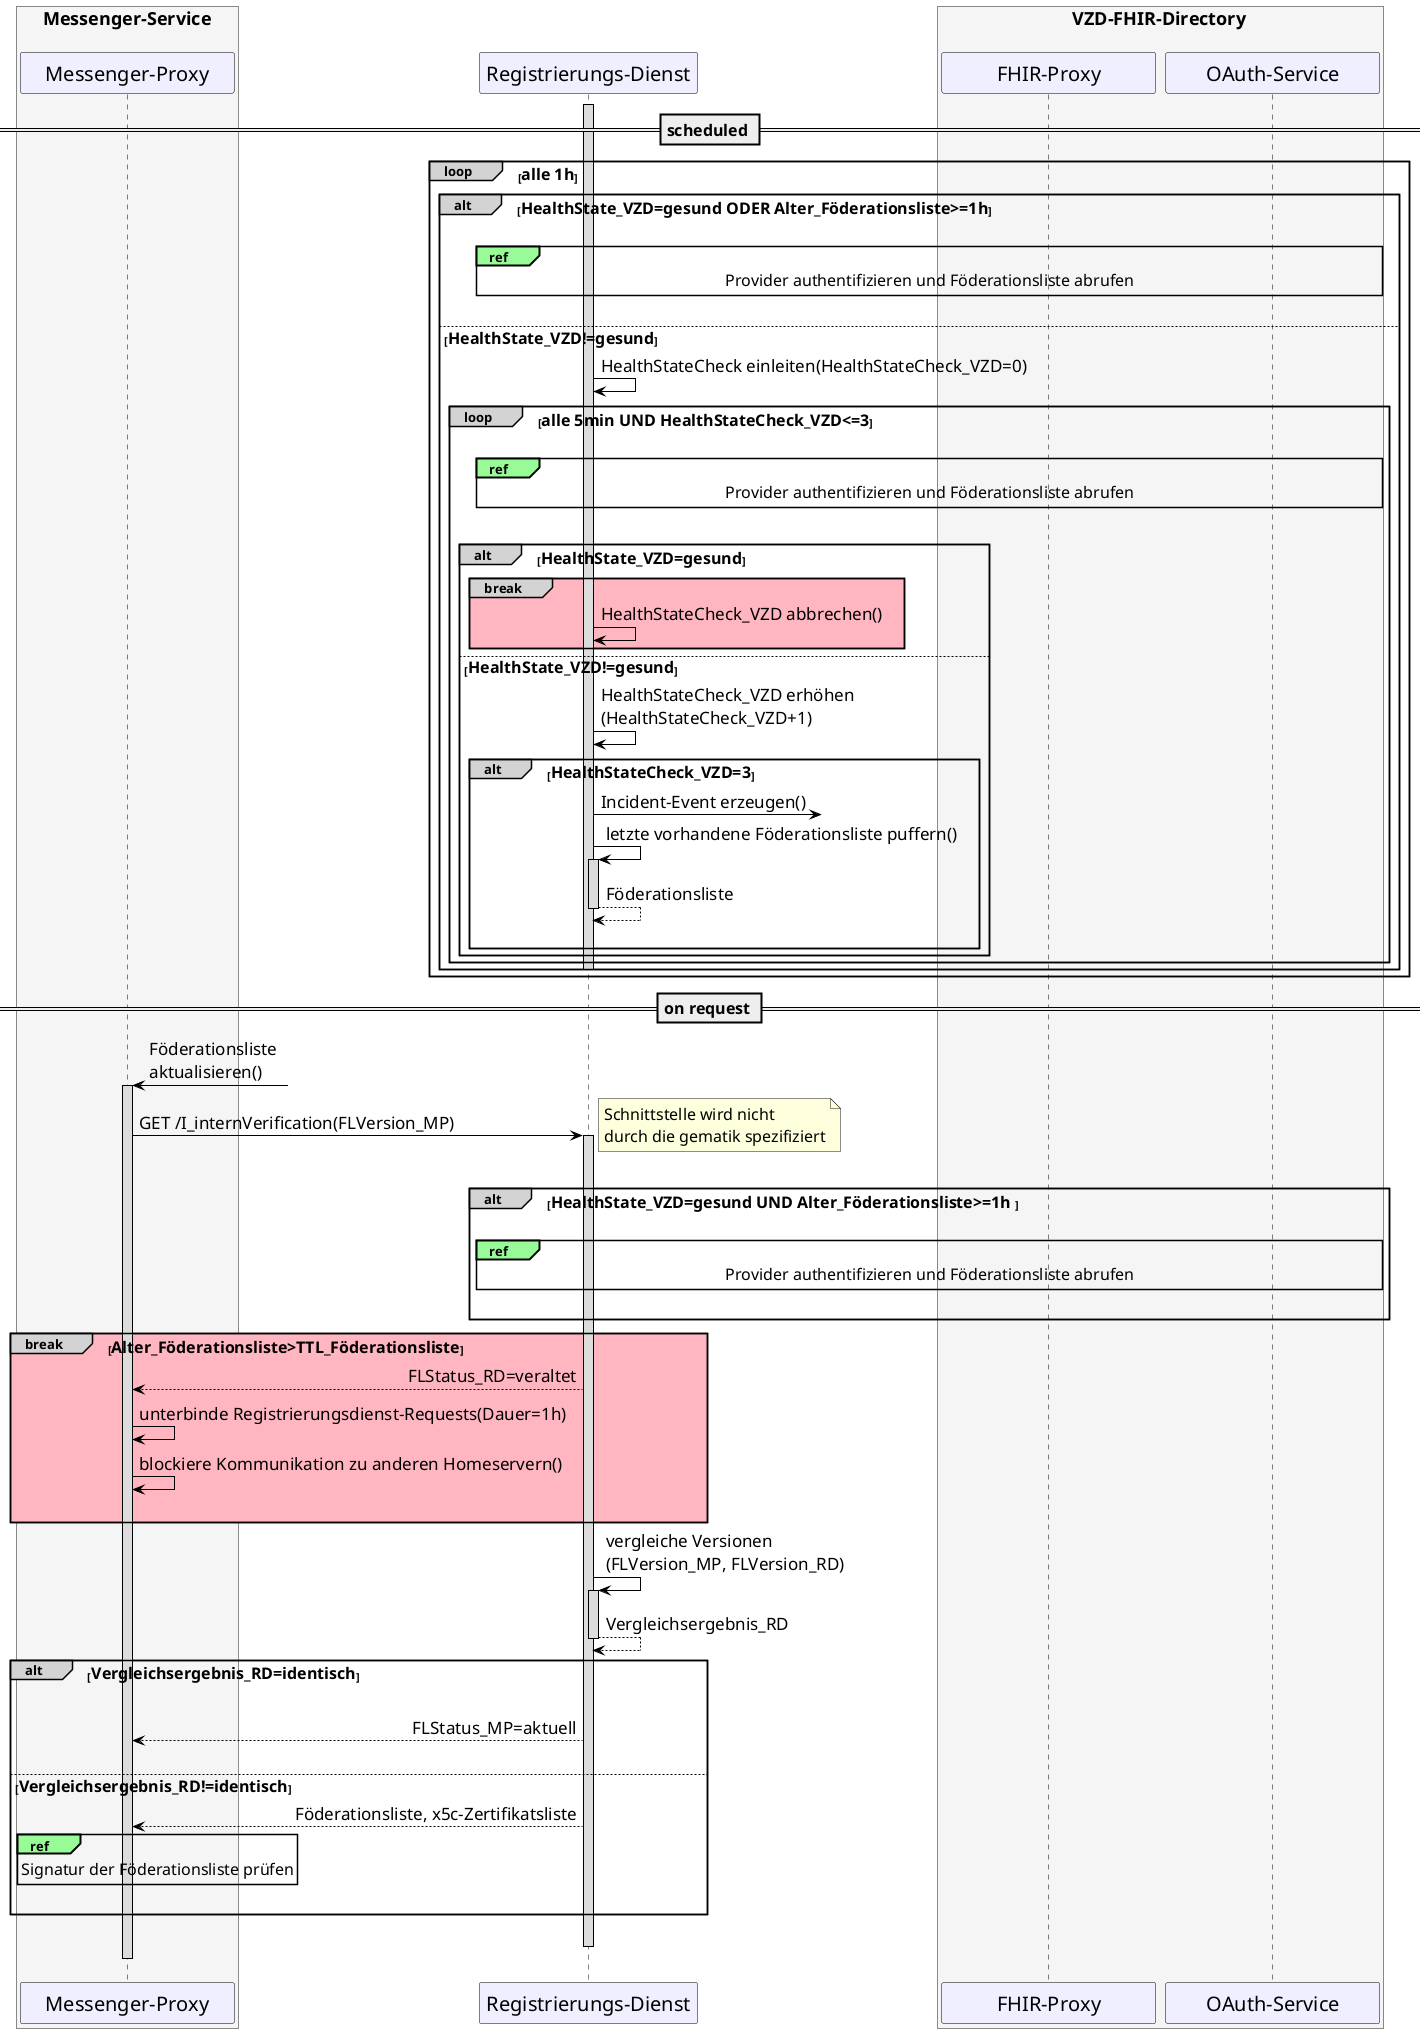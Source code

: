 /'
# TI-Messenger 1.1.1
# TI-Messenger-Dienst
# UC -
# Sequence Diagram
# Name: Föderationsliste aktualisieren
'/

@startuml
skinparam sequenceMessageAlign direction
skinparam minClassWidth 200
skinparam BoxPadding 1
skinparam sequenceReferenceHeaderBackgroundColor palegreen
scale max 2048 width

skinparam sequence {
ArrowColor black
ArrowFontSize 17
ActorBorderColor black
LifeLineBorderColor black
LifeLineBackgroundColor Gainsboro

ParticipantBorderColor Motivation
ParticipantBackgroundColor Motivation
ParticipantFontName Impact
ParticipantFontSize 20
ParticipantFontColor black
ParticipantBorderColor Black
ParticipantBackgroundColor MOTIVATION

ActorBackgroundColor Gainsboro
ActorFontColor black
ActorFontSize 20
ActorFontName Aapex
}

box <size:18>Messenger-Service\n #WhiteSmoke
participant MP as "Messenger-Proxy"
end box
participant RD as "Registrierungs-Dienst"
box <size:18>VZD-FHIR-Directory</size> #WhiteSmoke
  participant FP as "FHIR-Proxy"
  participant AS as "OAuth-Service"
end box

== <size:16>scheduled</size> ==

loop#LightGrey <size:16>alle 1h</size>
  alt#LightGrey <size:16>HealthState_VZD=gesund ODER Alter_Föderationsliste>=1h</size>
  activate RD
  |||
  ref over AS, FP, RD
    <size:16>Provider authentifizieren und Föderationsliste abrufen</size>
  end ref
  |||

  else <size:16>HealthState_VZD!=gesund</size>
    RD->RD: HealthStateCheck einleiten(HealthStateCheck_VZD=0)
    loop#LightGrey <size:16>alle 5min UND HealthStateCheck_VZD<=3</size>
      |||
      ref over AS, FP, RD
        <size:16>Provider authentifizieren und Föderationsliste abrufen</size>
      end ref
      |||
      alt#LightGrey <size:16>HealthState_VZD=gesund</size>
        break#LightGrey #LightPink
          RD->RD: HealthStateCheck_VZD abbrechen()
        end
      else <size:16>HealthState_VZD!=gesund</size>
        RD->RD: HealthStateCheck_VZD erhöhen\n(HealthStateCheck_VZD+1)
        alt#LightGrey <size:16>HealthStateCheck_VZD=3</size>
          RD ->?: Incident-Event erzeugen()
          RD->RD++: letzte vorhandene Föderationsliste puffern()
          return Föderationsliste
        |||
        end
      end
    end
    deactivate RD
  end
end

== <size:16>on request</size> ==

MP <-?: Föderationsliste \naktualisieren()
activate MP
MP->RD: GET /I_internVerification(FLVersion_MP)
note right: <size:16>Schnittstelle wird nicht \n<size:16>durch die gematik spezifiziert</size>
|||
  Activate RD

alt#LightGrey <size:16>HealthState_VZD=gesund UND Alter_Föderationsliste>=1h </size>

  |||
  ref over AS, FP, RD
    <size:16>Provider authentifizieren und Föderationsliste abrufen</size>
  end ref
  |||

end

break#LightGrey #LightPink <size:16>Alter_Föderationsliste>TTL_Föderationsliste</size>
  RD-->MP: FLStatus_RD=veraltet
  MP->MP: unterbinde Registrierungsdienst-Requests(Dauer=1h)
  MP->MP: blockiere Kommunikation zu anderen Homeservern()
  |||
end

'alt#LightGrey <size:16>Alter_Föderationsliste<1h ODER TTL_Föderationsliste vorhanden</size>
  RD->RD++: vergleiche Versionen\n(FLVersion_MP, FLVersion_RD)
  return Vergleichsergebnis_RD

  alt#LightGrey <size:16>Vergleichsergebnis_RD=identisch</size>
    |||
    RD-->MP: FLStatus_MP=aktuell
    |||

  else <size:16>Vergleichsergebnis_RD!=identisch</size>
    RD-->MP: Föderationsliste, x5c-Zertifikatsliste
    ref over MP
      <size:16>Signatur der Föderationsliste prüfen</size>
    end ref
    |||
  end
  |||
  Deactivate RD
  MP-[hidden]> MP
  deactivate MP
@enduml